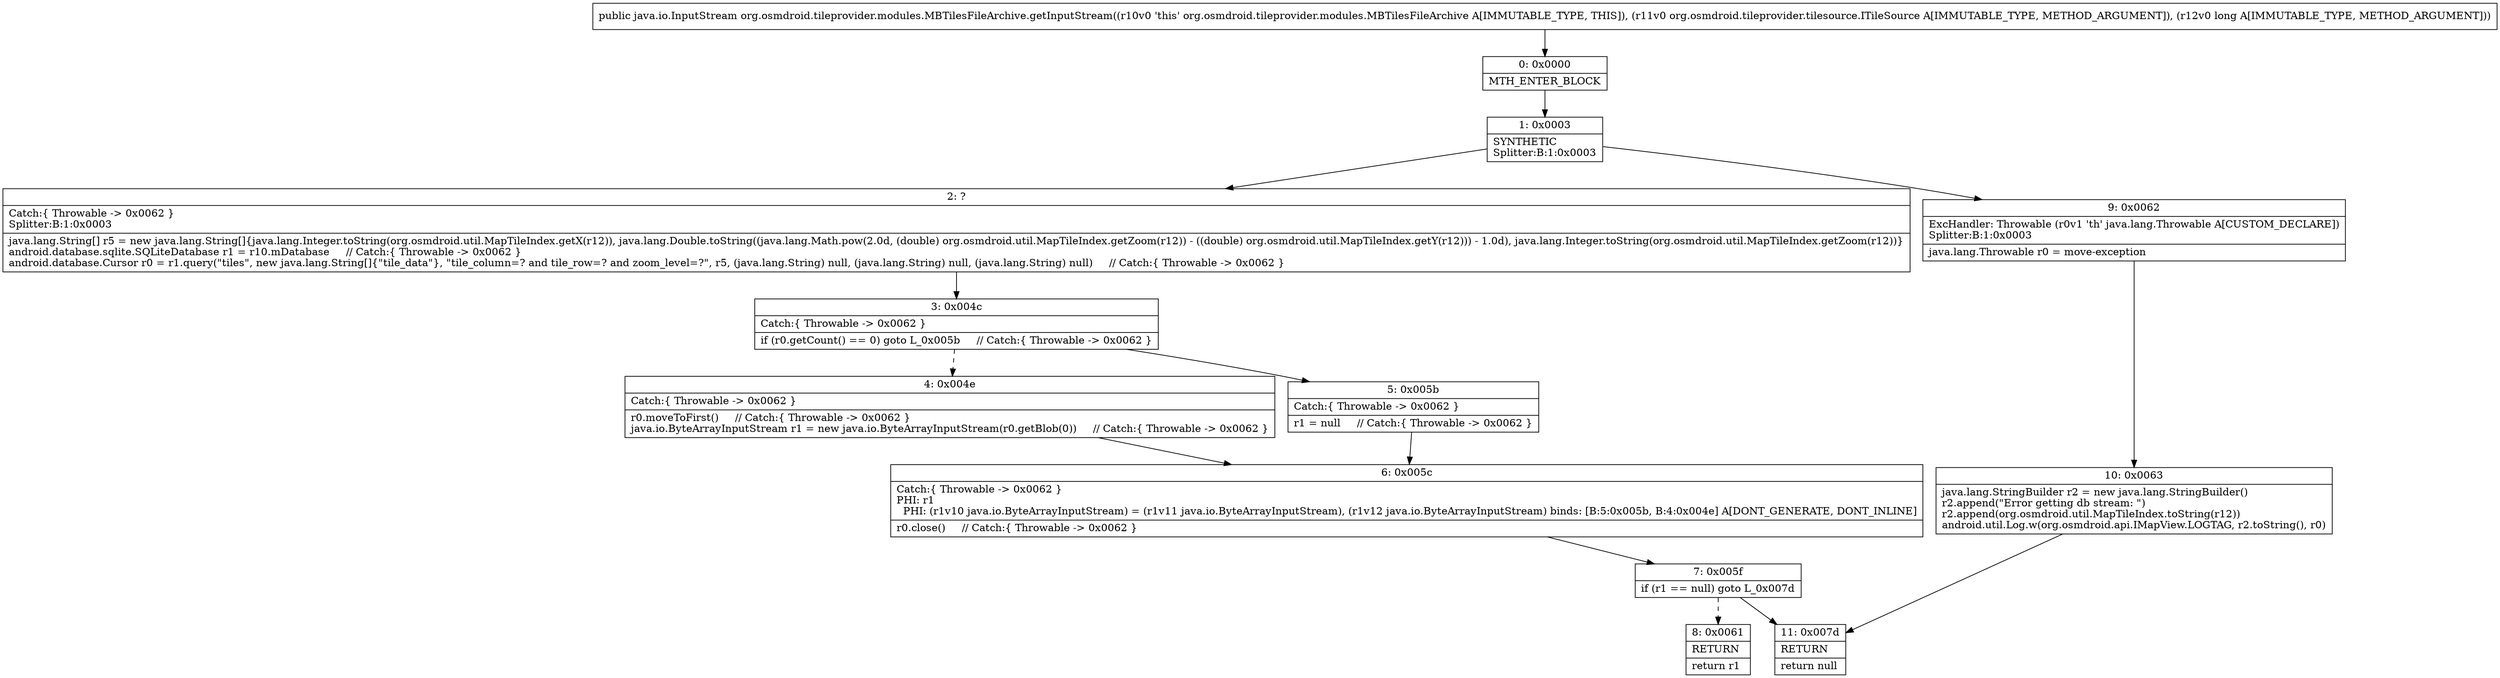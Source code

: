 digraph "CFG fororg.osmdroid.tileprovider.modules.MBTilesFileArchive.getInputStream(Lorg\/osmdroid\/tileprovider\/tilesource\/ITileSource;J)Ljava\/io\/InputStream;" {
Node_0 [shape=record,label="{0\:\ 0x0000|MTH_ENTER_BLOCK\l}"];
Node_1 [shape=record,label="{1\:\ 0x0003|SYNTHETIC\lSplitter:B:1:0x0003\l}"];
Node_2 [shape=record,label="{2\:\ ?|Catch:\{ Throwable \-\> 0x0062 \}\lSplitter:B:1:0x0003\l|java.lang.String[] r5 = new java.lang.String[]\{java.lang.Integer.toString(org.osmdroid.util.MapTileIndex.getX(r12)), java.lang.Double.toString((java.lang.Math.pow(2.0d, (double) org.osmdroid.util.MapTileIndex.getZoom(r12)) \- ((double) org.osmdroid.util.MapTileIndex.getY(r12))) \- 1.0d), java.lang.Integer.toString(org.osmdroid.util.MapTileIndex.getZoom(r12))\}\landroid.database.sqlite.SQLiteDatabase r1 = r10.mDatabase     \/\/ Catch:\{ Throwable \-\> 0x0062 \}\landroid.database.Cursor r0 = r1.query(\"tiles\", new java.lang.String[]\{\"tile_data\"\}, \"tile_column=? and tile_row=? and zoom_level=?\", r5, (java.lang.String) null, (java.lang.String) null, (java.lang.String) null)     \/\/ Catch:\{ Throwable \-\> 0x0062 \}\l}"];
Node_3 [shape=record,label="{3\:\ 0x004c|Catch:\{ Throwable \-\> 0x0062 \}\l|if (r0.getCount() == 0) goto L_0x005b     \/\/ Catch:\{ Throwable \-\> 0x0062 \}\l}"];
Node_4 [shape=record,label="{4\:\ 0x004e|Catch:\{ Throwable \-\> 0x0062 \}\l|r0.moveToFirst()     \/\/ Catch:\{ Throwable \-\> 0x0062 \}\ljava.io.ByteArrayInputStream r1 = new java.io.ByteArrayInputStream(r0.getBlob(0))     \/\/ Catch:\{ Throwable \-\> 0x0062 \}\l}"];
Node_5 [shape=record,label="{5\:\ 0x005b|Catch:\{ Throwable \-\> 0x0062 \}\l|r1 = null     \/\/ Catch:\{ Throwable \-\> 0x0062 \}\l}"];
Node_6 [shape=record,label="{6\:\ 0x005c|Catch:\{ Throwable \-\> 0x0062 \}\lPHI: r1 \l  PHI: (r1v10 java.io.ByteArrayInputStream) = (r1v11 java.io.ByteArrayInputStream), (r1v12 java.io.ByteArrayInputStream) binds: [B:5:0x005b, B:4:0x004e] A[DONT_GENERATE, DONT_INLINE]\l|r0.close()     \/\/ Catch:\{ Throwable \-\> 0x0062 \}\l}"];
Node_7 [shape=record,label="{7\:\ 0x005f|if (r1 == null) goto L_0x007d\l}"];
Node_8 [shape=record,label="{8\:\ 0x0061|RETURN\l|return r1\l}"];
Node_9 [shape=record,label="{9\:\ 0x0062|ExcHandler: Throwable (r0v1 'th' java.lang.Throwable A[CUSTOM_DECLARE])\lSplitter:B:1:0x0003\l|java.lang.Throwable r0 = move\-exception\l}"];
Node_10 [shape=record,label="{10\:\ 0x0063|java.lang.StringBuilder r2 = new java.lang.StringBuilder()\lr2.append(\"Error getting db stream: \")\lr2.append(org.osmdroid.util.MapTileIndex.toString(r12))\landroid.util.Log.w(org.osmdroid.api.IMapView.LOGTAG, r2.toString(), r0)\l}"];
Node_11 [shape=record,label="{11\:\ 0x007d|RETURN\l|return null\l}"];
MethodNode[shape=record,label="{public java.io.InputStream org.osmdroid.tileprovider.modules.MBTilesFileArchive.getInputStream((r10v0 'this' org.osmdroid.tileprovider.modules.MBTilesFileArchive A[IMMUTABLE_TYPE, THIS]), (r11v0 org.osmdroid.tileprovider.tilesource.ITileSource A[IMMUTABLE_TYPE, METHOD_ARGUMENT]), (r12v0 long A[IMMUTABLE_TYPE, METHOD_ARGUMENT])) }"];
MethodNode -> Node_0;
Node_0 -> Node_1;
Node_1 -> Node_2;
Node_1 -> Node_9;
Node_2 -> Node_3;
Node_3 -> Node_4[style=dashed];
Node_3 -> Node_5;
Node_4 -> Node_6;
Node_5 -> Node_6;
Node_6 -> Node_7;
Node_7 -> Node_8[style=dashed];
Node_7 -> Node_11;
Node_9 -> Node_10;
Node_10 -> Node_11;
}

